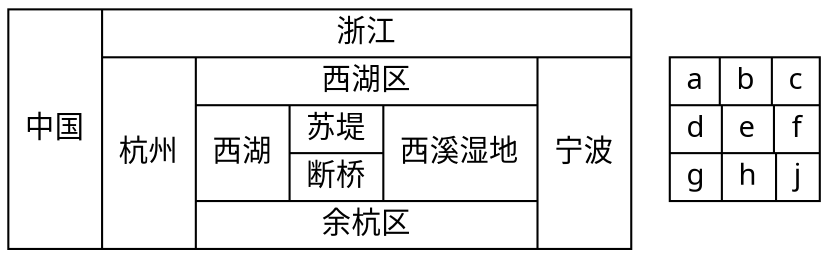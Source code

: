 digraph D {
        node [shape =record, charset = "UTF-8" fontname = "Microsoft Yahei", fontsize = 14]

        china [label = " 中国 | { 浙江 | { 杭州 | { 西湖区 | { 西湖 | { 苏堤 | 断桥 } | 西溪湿地} | 余杭区 } | 宁波}}"]
	a [label = "{{a|b|c}|{d|e|f}|{g|h|j}}"]

}